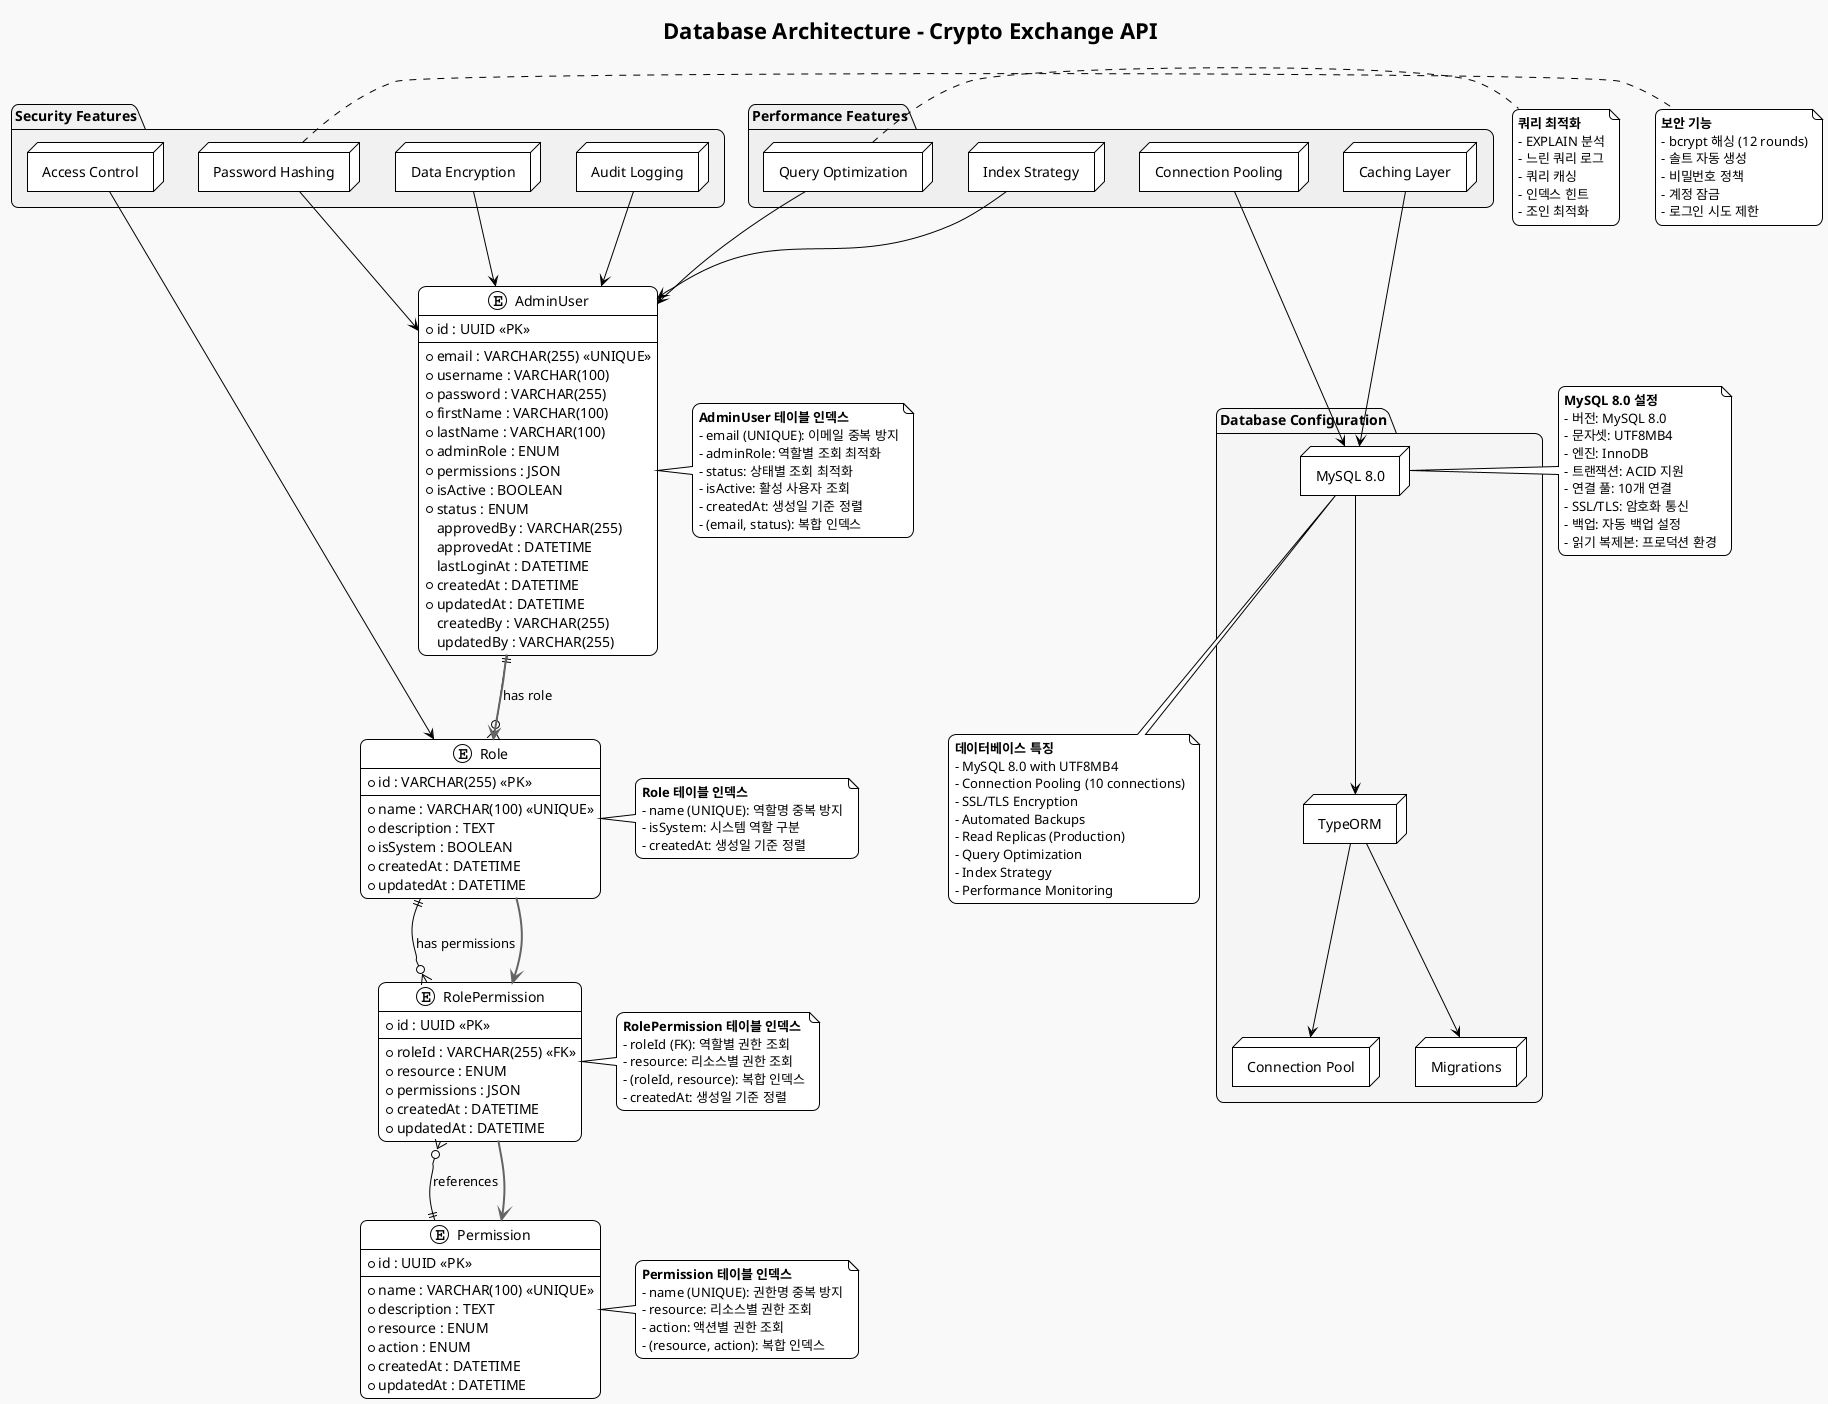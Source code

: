 @startuml database-architecture
!theme plain
allowmixing
skinparam componentStyle uml2
skinparam shadowing false
skinparam roundcorner 15
skinparam monochrome true
skinparam backgroundColor #F9F9F9
skinparam ArrowColor Black
skinparam ArrowFontColor Black
skinparam defaultFontName "Nanum Gothic"

title Database Architecture - Crypto Exchange API

entity "AdminUser" as AdminUser {
  * id : UUID <<PK>>
  --
  * email : VARCHAR(255) <<UNIQUE>>
  * username : VARCHAR(100)
  * password : VARCHAR(255)
  * firstName : VARCHAR(100)
  * lastName : VARCHAR(100)
  * adminRole : ENUM
  * permissions : JSON
  * isActive : BOOLEAN
  * status : ENUM
  approvedBy : VARCHAR(255)
  approvedAt : DATETIME
  lastLoginAt : DATETIME
  * createdAt : DATETIME
  * updatedAt : DATETIME
  createdBy : VARCHAR(255)
  updatedBy : VARCHAR(255)
}

entity "Role" as Role {
  * id : VARCHAR(255) <<PK>>
  --
  * name : VARCHAR(100) <<UNIQUE>>
  * description : TEXT
  * isSystem : BOOLEAN
  * createdAt : DATETIME
  * updatedAt : DATETIME
}

entity "RolePermission" as RolePermission {
  * id : UUID <<PK>>
  --
  * roleId : VARCHAR(255) <<FK>>
  * resource : ENUM
  * permissions : JSON
  * createdAt : DATETIME
  * updatedAt : DATETIME
}

entity "Permission" as Permission {
  * id : UUID <<PK>>
  --
  * name : VARCHAR(100) <<UNIQUE>>
  * description : TEXT
  * resource : ENUM
  * action : ENUM
  * createdAt : DATETIME
  * updatedAt : DATETIME
}

' Relationships
AdminUser ||--o{ Role : "has role"
Role ||--o{ RolePermission : "has permissions"
RolePermission }o--|| Permission : "references"

' Indexes
note right of AdminUser
  **AdminUser 테이블 인덱스**
  - email (UNIQUE): 이메일 중복 방지
  - adminRole: 역할별 조회 최적화
  - status: 상태별 조회 최적화
  - isActive: 활성 사용자 조회
  - createdAt: 생성일 기준 정렬
  - (email, status): 복합 인덱스
end note

note right of Role
  **Role 테이블 인덱스**
  - name (UNIQUE): 역할명 중복 방지
  - isSystem: 시스템 역할 구분
  - createdAt: 생성일 기준 정렬
end note

note right of RolePermission
  **RolePermission 테이블 인덱스**
  - roleId (FK): 역할별 권한 조회
  - resource: 리소스별 권한 조회
  - (roleId, resource): 복합 인덱스
  - createdAt: 생성일 기준 정렬
end note

note right of Permission
  **Permission 테이블 인덱스**
  - name (UNIQUE): 권한명 중복 방지
  - resource: 리소스별 권한 조회
  - action: 액션별 권한 조회
  - (resource, action): 복합 인덱스
end note

' Database Configuration
package "Database Configuration" #F5F5F5 {
  node "MySQL 8.0" as MySQL
  node "TypeORM" as TypeORM
  node "Connection Pool" as ConnectionPool
  node "Migrations" as Migrations
}

MySQL --> TypeORM
TypeORM --> ConnectionPool
TypeORM --> Migrations

note right of MySQL
  **MySQL 8.0 설정**
  - 버전: MySQL 8.0
  - 문자셋: UTF8MB4
  - 엔진: InnoDB
  - 트랜잭션: ACID 지원
  - 연결 풀: 10개 연결
  - SSL/TLS: 암호화 통신
  - 백업: 자동 백업 설정
  - 읽기 복제본: 프로덕션 환경
end note

' Performance Optimization
package "Performance Features" #E8F5E8 {
  node "Query Optimization" as QueryOpt
  node "Index Strategy" as IndexStrategy
  node "Connection Pooling" as ConnPooling
  node "Caching Layer" as CachingLayer
}

QueryOpt --> AdminUser
IndexStrategy --> AdminUser
ConnPooling --> MySQL
CachingLayer --> MySQL

note right of QueryOpt
  **쿼리 최적화**
  - EXPLAIN 분석
  - 느린 쿼리 로그
  - 쿼리 캐싱
  - 인덱스 힌트
  - 조인 최적화
end note

' Security Features
package "Security Features" #FFEBEE {
  node "Password Hashing" as PasswordHash
  node "Data Encryption" as DataEncryption
  node "Audit Logging" as AuditLog
  node "Access Control" as AccessControl
}

PasswordHash --> AdminUser
DataEncryption --> AdminUser
AuditLog --> AdminUser
AccessControl --> Role

note right of PasswordHash
  **보안 기능**
  - bcrypt 해싱 (12 rounds)
  - 솔트 자동 생성
  - 비밀번호 정책
  - 계정 잠금
  - 로그인 시도 제한
end note

' Styling
AdminUser -[#1976D2,thickness=2]-> Role
Role -[#1976D2,thickness=2]-> RolePermission
RolePermission -[#1976D2,thickness=2]-> Permission

note bottom of MySQL
  **데이터베이스 특징**
  - MySQL 8.0 with UTF8MB4
  - Connection Pooling (10 connections)
  - SSL/TLS Encryption
  - Automated Backups
  - Read Replicas (Production)
  - Query Optimization
  - Index Strategy
  - Performance Monitoring
end note

@enduml

